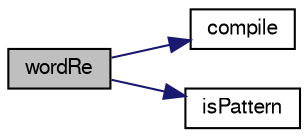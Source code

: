 digraph "wordRe"
{
  bgcolor="transparent";
  edge [fontname="FreeSans",fontsize="10",labelfontname="FreeSans",labelfontsize="10"];
  node [fontname="FreeSans",fontsize="10",shape=record];
  rankdir="LR";
  Node1 [label="wordRe",height=0.2,width=0.4,color="black", fillcolor="grey75", style="filled" fontcolor="black"];
  Node1 -> Node2 [color="midnightblue",fontsize="10",style="solid",fontname="FreeSans"];
  Node2 [label="compile",height=0.2,width=0.4,color="black",URL="$a02796.html#a96e8c1c6ab9a51fe57b4c5a6cccfb0ea",tooltip="Compile the regular expression. "];
  Node1 -> Node3 [color="midnightblue",fontsize="10",style="solid",fontname="FreeSans"];
  Node3 [label="isPattern",height=0.2,width=0.4,color="black",URL="$a02796.html#aaa56bb3e9c7d603ea926701883f338dd",tooltip="Test string for regular expression meta characters. "];
}

